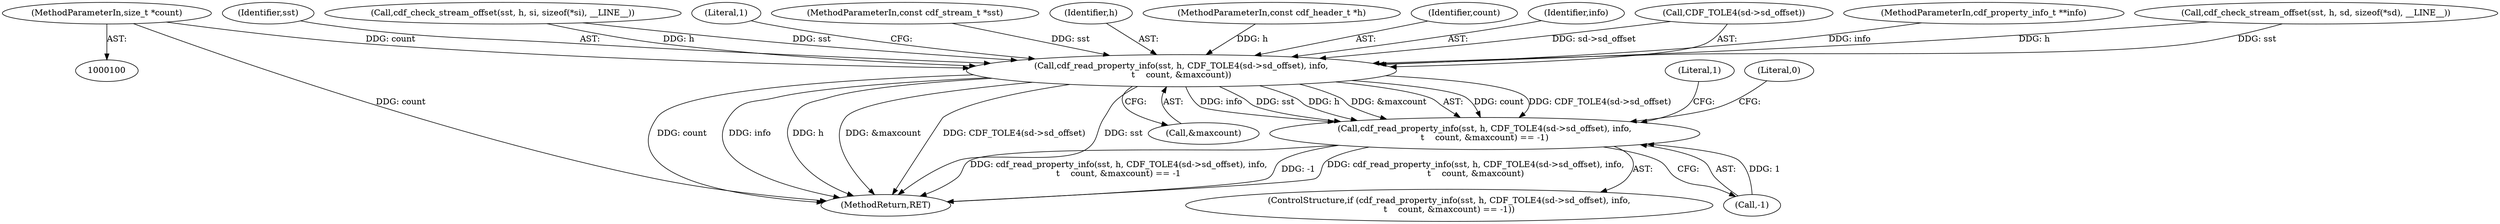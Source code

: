 digraph "0_file_b8acc83781d5a24cc5101e525d15efe0482c280d@pointer" {
"1000105" [label="(MethodParameterIn,size_t *count)"];
"1000192" [label="(Call,cdf_read_property_info(sst, h, CDF_TOLE4(sd->sd_offset), info,\n\t    count, &maxcount))"];
"1000191" [label="(Call,cdf_read_property_info(sst, h, CDF_TOLE4(sd->sd_offset), info,\n\t    count, &maxcount) == -1)"];
"1000203" [label="(Call,-1)"];
"1000193" [label="(Identifier,sst)"];
"1000190" [label="(ControlStructure,if (cdf_read_property_info(sst, h, CDF_TOLE4(sd->sd_offset), info,\n\t    count, &maxcount) == -1))"];
"1000191" [label="(Call,cdf_read_property_info(sst, h, CDF_TOLE4(sd->sd_offset), info,\n\t    count, &maxcount) == -1)"];
"1000210" [label="(MethodReturn,RET)"];
"1000105" [label="(MethodParameterIn,size_t *count)"];
"1000207" [label="(Literal,1)"];
"1000111" [label="(Call,cdf_check_stream_offset(sst, h, si, sizeof(*si), __LINE__))"];
"1000192" [label="(Call,cdf_read_property_info(sst, h, CDF_TOLE4(sd->sd_offset), info,\n\t    count, &maxcount))"];
"1000204" [label="(Literal,1)"];
"1000101" [label="(MethodParameterIn,const cdf_stream_t *sst)"];
"1000194" [label="(Identifier,h)"];
"1000102" [label="(MethodParameterIn,const cdf_header_t *h)"];
"1000201" [label="(Call,&maxcount)"];
"1000200" [label="(Identifier,count)"];
"1000199" [label="(Identifier,info)"];
"1000195" [label="(Call,CDF_TOLE4(sd->sd_offset))"];
"1000104" [label="(MethodParameterIn,cdf_property_info_t **info)"];
"1000122" [label="(Call,cdf_check_stream_offset(sst, h, sd, sizeof(*sd), __LINE__))"];
"1000209" [label="(Literal,0)"];
"1000105" -> "1000100"  [label="AST: "];
"1000105" -> "1000210"  [label="DDG: count"];
"1000105" -> "1000192"  [label="DDG: count"];
"1000192" -> "1000191"  [label="AST: "];
"1000192" -> "1000201"  [label="CFG: "];
"1000193" -> "1000192"  [label="AST: "];
"1000194" -> "1000192"  [label="AST: "];
"1000195" -> "1000192"  [label="AST: "];
"1000199" -> "1000192"  [label="AST: "];
"1000200" -> "1000192"  [label="AST: "];
"1000201" -> "1000192"  [label="AST: "];
"1000204" -> "1000192"  [label="CFG: "];
"1000192" -> "1000210"  [label="DDG: count"];
"1000192" -> "1000210"  [label="DDG: info"];
"1000192" -> "1000210"  [label="DDG: h"];
"1000192" -> "1000210"  [label="DDG: &maxcount"];
"1000192" -> "1000210"  [label="DDG: CDF_TOLE4(sd->sd_offset)"];
"1000192" -> "1000210"  [label="DDG: sst"];
"1000192" -> "1000191"  [label="DDG: count"];
"1000192" -> "1000191"  [label="DDG: CDF_TOLE4(sd->sd_offset)"];
"1000192" -> "1000191"  [label="DDG: info"];
"1000192" -> "1000191"  [label="DDG: sst"];
"1000192" -> "1000191"  [label="DDG: h"];
"1000192" -> "1000191"  [label="DDG: &maxcount"];
"1000122" -> "1000192"  [label="DDG: sst"];
"1000122" -> "1000192"  [label="DDG: h"];
"1000111" -> "1000192"  [label="DDG: sst"];
"1000111" -> "1000192"  [label="DDG: h"];
"1000101" -> "1000192"  [label="DDG: sst"];
"1000102" -> "1000192"  [label="DDG: h"];
"1000195" -> "1000192"  [label="DDG: sd->sd_offset"];
"1000104" -> "1000192"  [label="DDG: info"];
"1000191" -> "1000190"  [label="AST: "];
"1000191" -> "1000203"  [label="CFG: "];
"1000203" -> "1000191"  [label="AST: "];
"1000207" -> "1000191"  [label="CFG: "];
"1000209" -> "1000191"  [label="CFG: "];
"1000191" -> "1000210"  [label="DDG: cdf_read_property_info(sst, h, CDF_TOLE4(sd->sd_offset), info,\n\t    count, &maxcount) == -1"];
"1000191" -> "1000210"  [label="DDG: -1"];
"1000191" -> "1000210"  [label="DDG: cdf_read_property_info(sst, h, CDF_TOLE4(sd->sd_offset), info,\n\t    count, &maxcount)"];
"1000203" -> "1000191"  [label="DDG: 1"];
}
